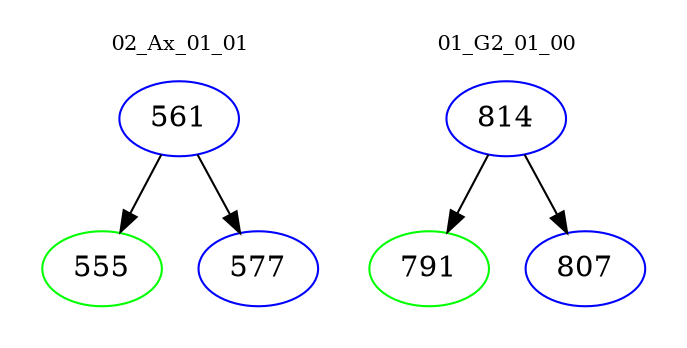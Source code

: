 digraph{
subgraph cluster_0 {
color = white
label = "02_Ax_01_01";
fontsize=10;
T0_561 [label="561", color="blue"]
T0_561 -> T0_555 [color="black"]
T0_555 [label="555", color="green"]
T0_561 -> T0_577 [color="black"]
T0_577 [label="577", color="blue"]
}
subgraph cluster_1 {
color = white
label = "01_G2_01_00";
fontsize=10;
T1_814 [label="814", color="blue"]
T1_814 -> T1_791 [color="black"]
T1_791 [label="791", color="green"]
T1_814 -> T1_807 [color="black"]
T1_807 [label="807", color="blue"]
}
}
